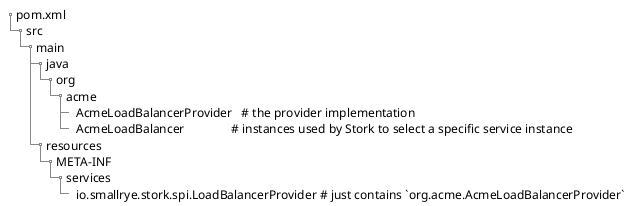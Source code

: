 @startuml
salt
{
  {T
     +      pom.xml
     ++       src
     +++        main
     ++++         java
     +++++          org
     ++++++            acme
     +++++++            AcmeLoadBalancerProvider   # the provider implementation
     +++++++            AcmeLoadBalancer               # instances used by Stork to select a specific service instance
     ++++         resources
     +++++         META-INF
     ++++++         services
     +++++++         io.smallrye.stork.spi.LoadBalancerProvider # just contains `org.acme.AcmeLoadBalancerProvider`
  }
}
@enduml
